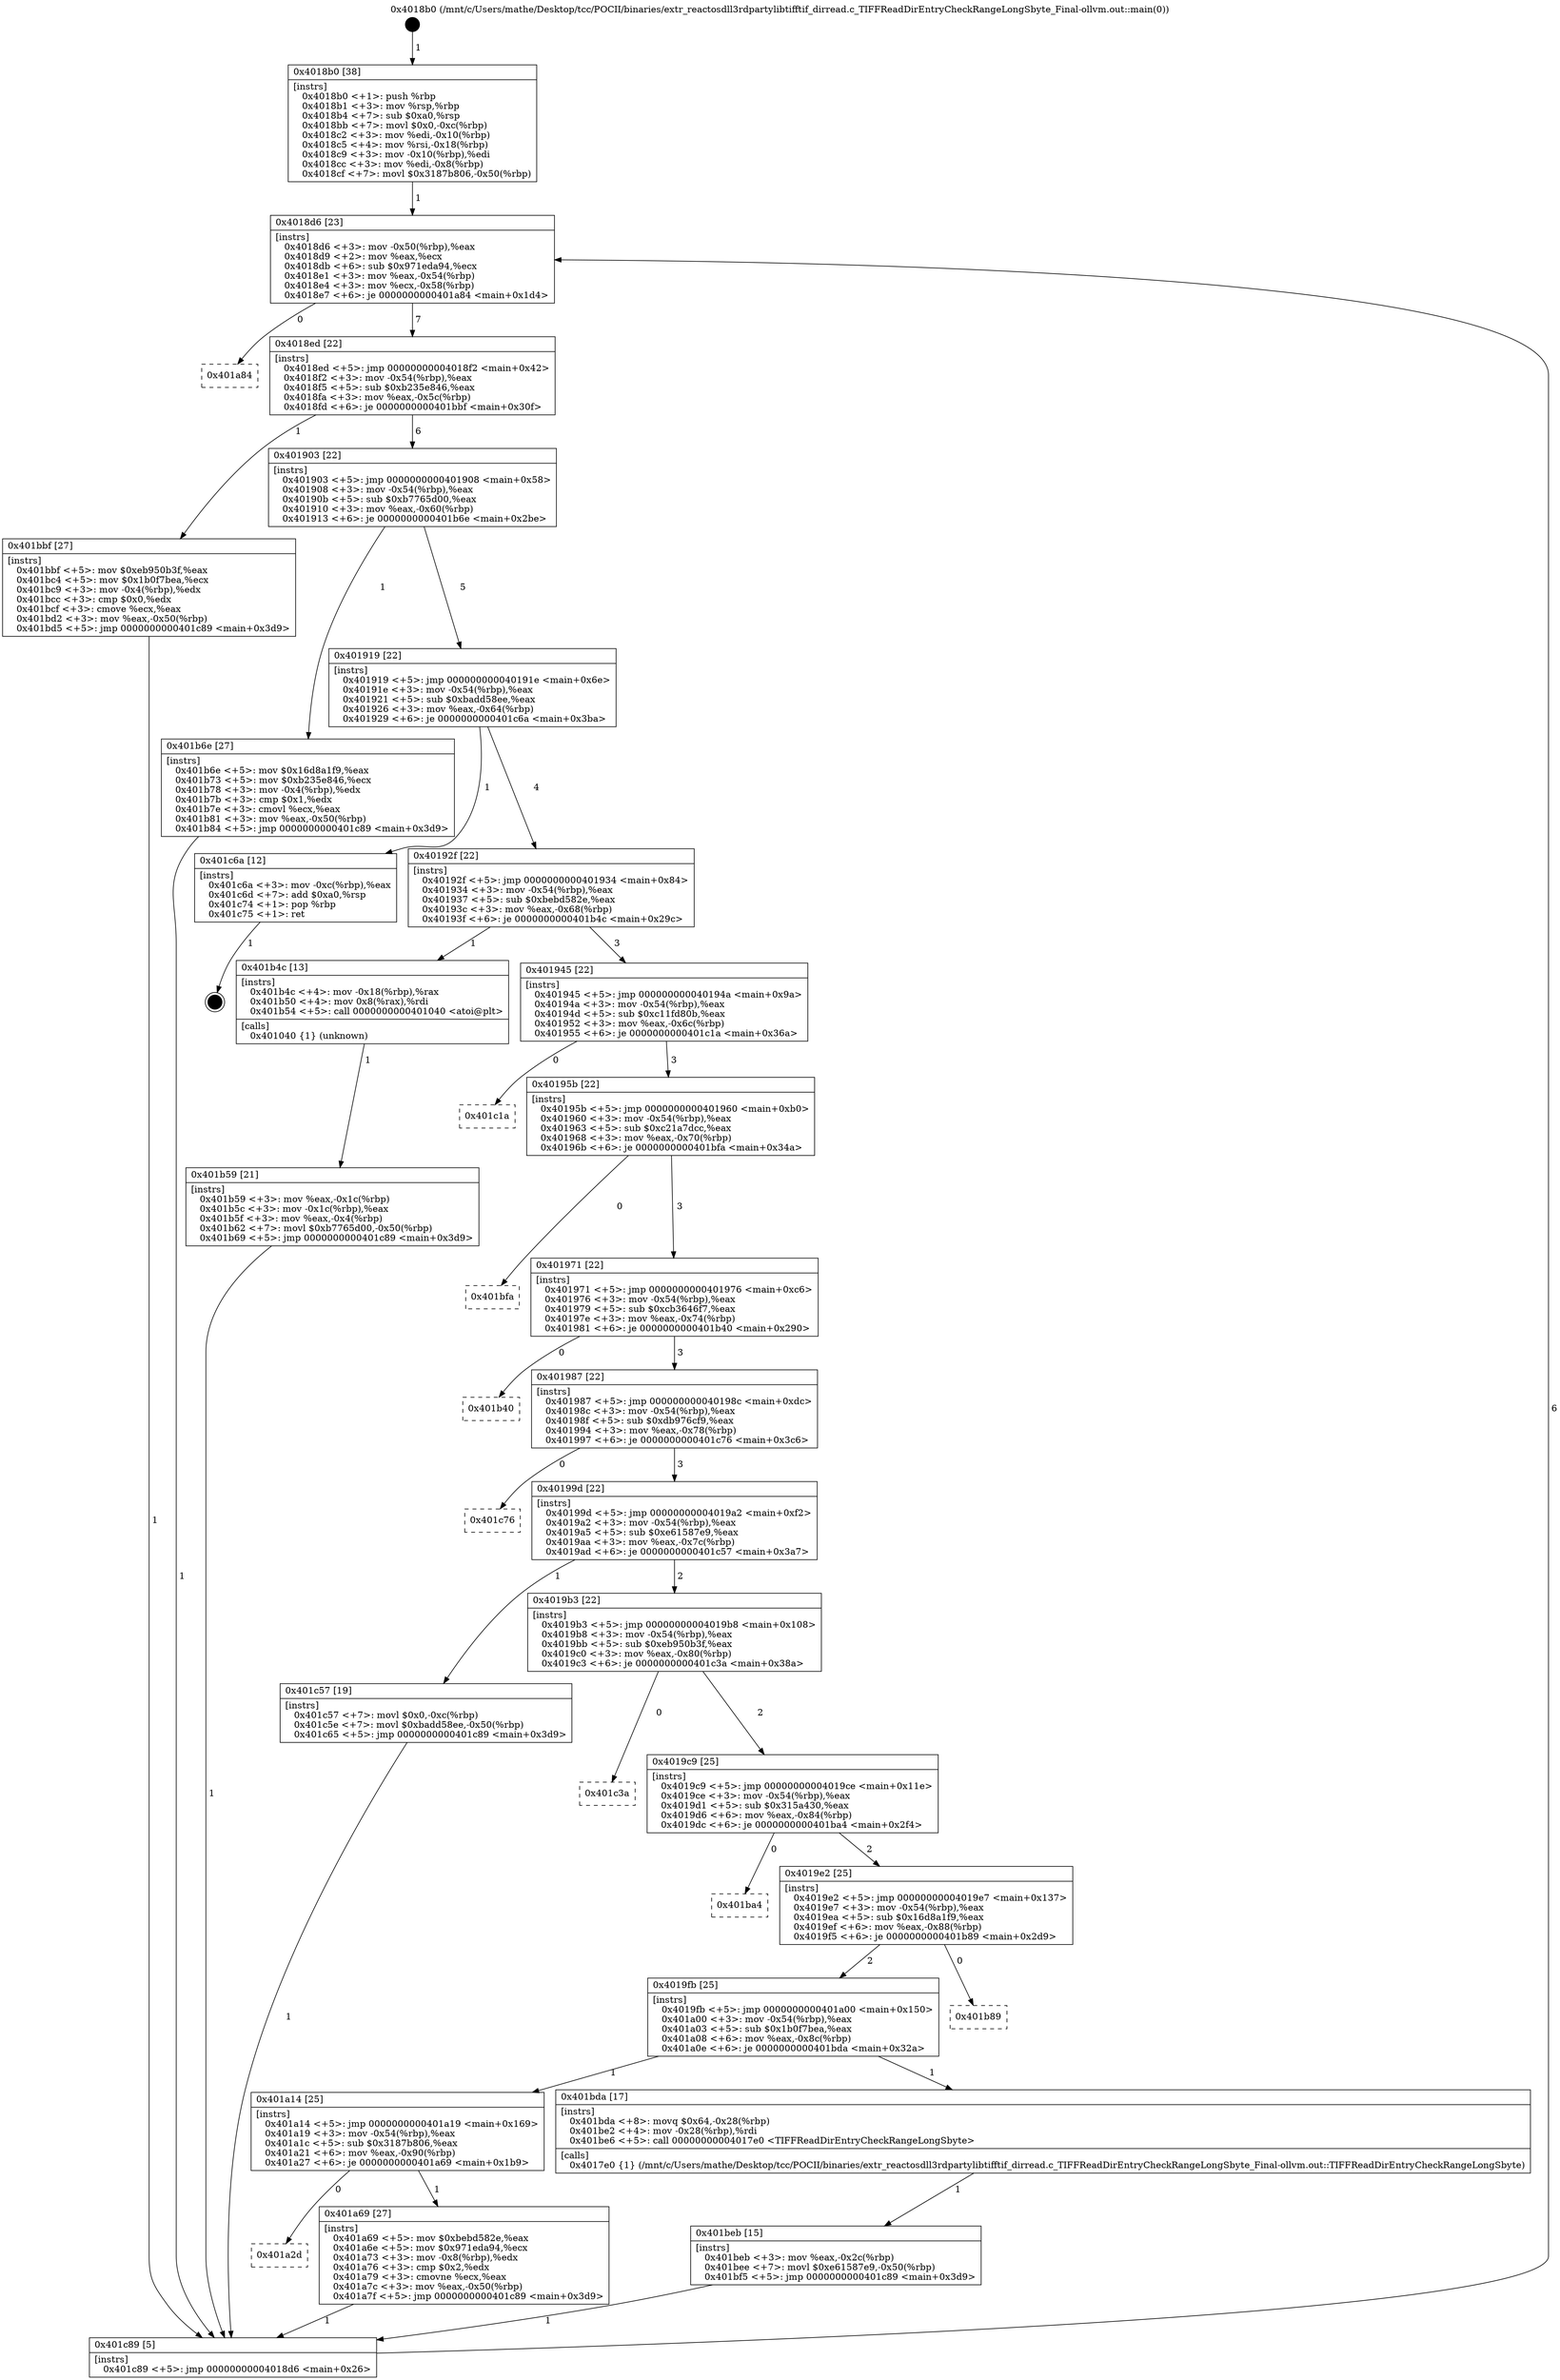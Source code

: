 digraph "0x4018b0" {
  label = "0x4018b0 (/mnt/c/Users/mathe/Desktop/tcc/POCII/binaries/extr_reactosdll3rdpartylibtifftif_dirread.c_TIFFReadDirEntryCheckRangeLongSbyte_Final-ollvm.out::main(0))"
  labelloc = "t"
  node[shape=record]

  Entry [label="",width=0.3,height=0.3,shape=circle,fillcolor=black,style=filled]
  "0x4018d6" [label="{
     0x4018d6 [23]\l
     | [instrs]\l
     &nbsp;&nbsp;0x4018d6 \<+3\>: mov -0x50(%rbp),%eax\l
     &nbsp;&nbsp;0x4018d9 \<+2\>: mov %eax,%ecx\l
     &nbsp;&nbsp;0x4018db \<+6\>: sub $0x971eda94,%ecx\l
     &nbsp;&nbsp;0x4018e1 \<+3\>: mov %eax,-0x54(%rbp)\l
     &nbsp;&nbsp;0x4018e4 \<+3\>: mov %ecx,-0x58(%rbp)\l
     &nbsp;&nbsp;0x4018e7 \<+6\>: je 0000000000401a84 \<main+0x1d4\>\l
  }"]
  "0x401a84" [label="{
     0x401a84\l
  }", style=dashed]
  "0x4018ed" [label="{
     0x4018ed [22]\l
     | [instrs]\l
     &nbsp;&nbsp;0x4018ed \<+5\>: jmp 00000000004018f2 \<main+0x42\>\l
     &nbsp;&nbsp;0x4018f2 \<+3\>: mov -0x54(%rbp),%eax\l
     &nbsp;&nbsp;0x4018f5 \<+5\>: sub $0xb235e846,%eax\l
     &nbsp;&nbsp;0x4018fa \<+3\>: mov %eax,-0x5c(%rbp)\l
     &nbsp;&nbsp;0x4018fd \<+6\>: je 0000000000401bbf \<main+0x30f\>\l
  }"]
  Exit [label="",width=0.3,height=0.3,shape=circle,fillcolor=black,style=filled,peripheries=2]
  "0x401bbf" [label="{
     0x401bbf [27]\l
     | [instrs]\l
     &nbsp;&nbsp;0x401bbf \<+5\>: mov $0xeb950b3f,%eax\l
     &nbsp;&nbsp;0x401bc4 \<+5\>: mov $0x1b0f7bea,%ecx\l
     &nbsp;&nbsp;0x401bc9 \<+3\>: mov -0x4(%rbp),%edx\l
     &nbsp;&nbsp;0x401bcc \<+3\>: cmp $0x0,%edx\l
     &nbsp;&nbsp;0x401bcf \<+3\>: cmove %ecx,%eax\l
     &nbsp;&nbsp;0x401bd2 \<+3\>: mov %eax,-0x50(%rbp)\l
     &nbsp;&nbsp;0x401bd5 \<+5\>: jmp 0000000000401c89 \<main+0x3d9\>\l
  }"]
  "0x401903" [label="{
     0x401903 [22]\l
     | [instrs]\l
     &nbsp;&nbsp;0x401903 \<+5\>: jmp 0000000000401908 \<main+0x58\>\l
     &nbsp;&nbsp;0x401908 \<+3\>: mov -0x54(%rbp),%eax\l
     &nbsp;&nbsp;0x40190b \<+5\>: sub $0xb7765d00,%eax\l
     &nbsp;&nbsp;0x401910 \<+3\>: mov %eax,-0x60(%rbp)\l
     &nbsp;&nbsp;0x401913 \<+6\>: je 0000000000401b6e \<main+0x2be\>\l
  }"]
  "0x401beb" [label="{
     0x401beb [15]\l
     | [instrs]\l
     &nbsp;&nbsp;0x401beb \<+3\>: mov %eax,-0x2c(%rbp)\l
     &nbsp;&nbsp;0x401bee \<+7\>: movl $0xe61587e9,-0x50(%rbp)\l
     &nbsp;&nbsp;0x401bf5 \<+5\>: jmp 0000000000401c89 \<main+0x3d9\>\l
  }"]
  "0x401b6e" [label="{
     0x401b6e [27]\l
     | [instrs]\l
     &nbsp;&nbsp;0x401b6e \<+5\>: mov $0x16d8a1f9,%eax\l
     &nbsp;&nbsp;0x401b73 \<+5\>: mov $0xb235e846,%ecx\l
     &nbsp;&nbsp;0x401b78 \<+3\>: mov -0x4(%rbp),%edx\l
     &nbsp;&nbsp;0x401b7b \<+3\>: cmp $0x1,%edx\l
     &nbsp;&nbsp;0x401b7e \<+3\>: cmovl %ecx,%eax\l
     &nbsp;&nbsp;0x401b81 \<+3\>: mov %eax,-0x50(%rbp)\l
     &nbsp;&nbsp;0x401b84 \<+5\>: jmp 0000000000401c89 \<main+0x3d9\>\l
  }"]
  "0x401919" [label="{
     0x401919 [22]\l
     | [instrs]\l
     &nbsp;&nbsp;0x401919 \<+5\>: jmp 000000000040191e \<main+0x6e\>\l
     &nbsp;&nbsp;0x40191e \<+3\>: mov -0x54(%rbp),%eax\l
     &nbsp;&nbsp;0x401921 \<+5\>: sub $0xbadd58ee,%eax\l
     &nbsp;&nbsp;0x401926 \<+3\>: mov %eax,-0x64(%rbp)\l
     &nbsp;&nbsp;0x401929 \<+6\>: je 0000000000401c6a \<main+0x3ba\>\l
  }"]
  "0x401b59" [label="{
     0x401b59 [21]\l
     | [instrs]\l
     &nbsp;&nbsp;0x401b59 \<+3\>: mov %eax,-0x1c(%rbp)\l
     &nbsp;&nbsp;0x401b5c \<+3\>: mov -0x1c(%rbp),%eax\l
     &nbsp;&nbsp;0x401b5f \<+3\>: mov %eax,-0x4(%rbp)\l
     &nbsp;&nbsp;0x401b62 \<+7\>: movl $0xb7765d00,-0x50(%rbp)\l
     &nbsp;&nbsp;0x401b69 \<+5\>: jmp 0000000000401c89 \<main+0x3d9\>\l
  }"]
  "0x401c6a" [label="{
     0x401c6a [12]\l
     | [instrs]\l
     &nbsp;&nbsp;0x401c6a \<+3\>: mov -0xc(%rbp),%eax\l
     &nbsp;&nbsp;0x401c6d \<+7\>: add $0xa0,%rsp\l
     &nbsp;&nbsp;0x401c74 \<+1\>: pop %rbp\l
     &nbsp;&nbsp;0x401c75 \<+1\>: ret\l
  }"]
  "0x40192f" [label="{
     0x40192f [22]\l
     | [instrs]\l
     &nbsp;&nbsp;0x40192f \<+5\>: jmp 0000000000401934 \<main+0x84\>\l
     &nbsp;&nbsp;0x401934 \<+3\>: mov -0x54(%rbp),%eax\l
     &nbsp;&nbsp;0x401937 \<+5\>: sub $0xbebd582e,%eax\l
     &nbsp;&nbsp;0x40193c \<+3\>: mov %eax,-0x68(%rbp)\l
     &nbsp;&nbsp;0x40193f \<+6\>: je 0000000000401b4c \<main+0x29c\>\l
  }"]
  "0x4018b0" [label="{
     0x4018b0 [38]\l
     | [instrs]\l
     &nbsp;&nbsp;0x4018b0 \<+1\>: push %rbp\l
     &nbsp;&nbsp;0x4018b1 \<+3\>: mov %rsp,%rbp\l
     &nbsp;&nbsp;0x4018b4 \<+7\>: sub $0xa0,%rsp\l
     &nbsp;&nbsp;0x4018bb \<+7\>: movl $0x0,-0xc(%rbp)\l
     &nbsp;&nbsp;0x4018c2 \<+3\>: mov %edi,-0x10(%rbp)\l
     &nbsp;&nbsp;0x4018c5 \<+4\>: mov %rsi,-0x18(%rbp)\l
     &nbsp;&nbsp;0x4018c9 \<+3\>: mov -0x10(%rbp),%edi\l
     &nbsp;&nbsp;0x4018cc \<+3\>: mov %edi,-0x8(%rbp)\l
     &nbsp;&nbsp;0x4018cf \<+7\>: movl $0x3187b806,-0x50(%rbp)\l
  }"]
  "0x401b4c" [label="{
     0x401b4c [13]\l
     | [instrs]\l
     &nbsp;&nbsp;0x401b4c \<+4\>: mov -0x18(%rbp),%rax\l
     &nbsp;&nbsp;0x401b50 \<+4\>: mov 0x8(%rax),%rdi\l
     &nbsp;&nbsp;0x401b54 \<+5\>: call 0000000000401040 \<atoi@plt\>\l
     | [calls]\l
     &nbsp;&nbsp;0x401040 \{1\} (unknown)\l
  }"]
  "0x401945" [label="{
     0x401945 [22]\l
     | [instrs]\l
     &nbsp;&nbsp;0x401945 \<+5\>: jmp 000000000040194a \<main+0x9a\>\l
     &nbsp;&nbsp;0x40194a \<+3\>: mov -0x54(%rbp),%eax\l
     &nbsp;&nbsp;0x40194d \<+5\>: sub $0xc11fd80b,%eax\l
     &nbsp;&nbsp;0x401952 \<+3\>: mov %eax,-0x6c(%rbp)\l
     &nbsp;&nbsp;0x401955 \<+6\>: je 0000000000401c1a \<main+0x36a\>\l
  }"]
  "0x401c89" [label="{
     0x401c89 [5]\l
     | [instrs]\l
     &nbsp;&nbsp;0x401c89 \<+5\>: jmp 00000000004018d6 \<main+0x26\>\l
  }"]
  "0x401c1a" [label="{
     0x401c1a\l
  }", style=dashed]
  "0x40195b" [label="{
     0x40195b [22]\l
     | [instrs]\l
     &nbsp;&nbsp;0x40195b \<+5\>: jmp 0000000000401960 \<main+0xb0\>\l
     &nbsp;&nbsp;0x401960 \<+3\>: mov -0x54(%rbp),%eax\l
     &nbsp;&nbsp;0x401963 \<+5\>: sub $0xc21a7dcc,%eax\l
     &nbsp;&nbsp;0x401968 \<+3\>: mov %eax,-0x70(%rbp)\l
     &nbsp;&nbsp;0x40196b \<+6\>: je 0000000000401bfa \<main+0x34a\>\l
  }"]
  "0x401a2d" [label="{
     0x401a2d\l
  }", style=dashed]
  "0x401bfa" [label="{
     0x401bfa\l
  }", style=dashed]
  "0x401971" [label="{
     0x401971 [22]\l
     | [instrs]\l
     &nbsp;&nbsp;0x401971 \<+5\>: jmp 0000000000401976 \<main+0xc6\>\l
     &nbsp;&nbsp;0x401976 \<+3\>: mov -0x54(%rbp),%eax\l
     &nbsp;&nbsp;0x401979 \<+5\>: sub $0xcb3646f7,%eax\l
     &nbsp;&nbsp;0x40197e \<+3\>: mov %eax,-0x74(%rbp)\l
     &nbsp;&nbsp;0x401981 \<+6\>: je 0000000000401b40 \<main+0x290\>\l
  }"]
  "0x401a69" [label="{
     0x401a69 [27]\l
     | [instrs]\l
     &nbsp;&nbsp;0x401a69 \<+5\>: mov $0xbebd582e,%eax\l
     &nbsp;&nbsp;0x401a6e \<+5\>: mov $0x971eda94,%ecx\l
     &nbsp;&nbsp;0x401a73 \<+3\>: mov -0x8(%rbp),%edx\l
     &nbsp;&nbsp;0x401a76 \<+3\>: cmp $0x2,%edx\l
     &nbsp;&nbsp;0x401a79 \<+3\>: cmovne %ecx,%eax\l
     &nbsp;&nbsp;0x401a7c \<+3\>: mov %eax,-0x50(%rbp)\l
     &nbsp;&nbsp;0x401a7f \<+5\>: jmp 0000000000401c89 \<main+0x3d9\>\l
  }"]
  "0x401b40" [label="{
     0x401b40\l
  }", style=dashed]
  "0x401987" [label="{
     0x401987 [22]\l
     | [instrs]\l
     &nbsp;&nbsp;0x401987 \<+5\>: jmp 000000000040198c \<main+0xdc\>\l
     &nbsp;&nbsp;0x40198c \<+3\>: mov -0x54(%rbp),%eax\l
     &nbsp;&nbsp;0x40198f \<+5\>: sub $0xdb976cf9,%eax\l
     &nbsp;&nbsp;0x401994 \<+3\>: mov %eax,-0x78(%rbp)\l
     &nbsp;&nbsp;0x401997 \<+6\>: je 0000000000401c76 \<main+0x3c6\>\l
  }"]
  "0x401a14" [label="{
     0x401a14 [25]\l
     | [instrs]\l
     &nbsp;&nbsp;0x401a14 \<+5\>: jmp 0000000000401a19 \<main+0x169\>\l
     &nbsp;&nbsp;0x401a19 \<+3\>: mov -0x54(%rbp),%eax\l
     &nbsp;&nbsp;0x401a1c \<+5\>: sub $0x3187b806,%eax\l
     &nbsp;&nbsp;0x401a21 \<+6\>: mov %eax,-0x90(%rbp)\l
     &nbsp;&nbsp;0x401a27 \<+6\>: je 0000000000401a69 \<main+0x1b9\>\l
  }"]
  "0x401c76" [label="{
     0x401c76\l
  }", style=dashed]
  "0x40199d" [label="{
     0x40199d [22]\l
     | [instrs]\l
     &nbsp;&nbsp;0x40199d \<+5\>: jmp 00000000004019a2 \<main+0xf2\>\l
     &nbsp;&nbsp;0x4019a2 \<+3\>: mov -0x54(%rbp),%eax\l
     &nbsp;&nbsp;0x4019a5 \<+5\>: sub $0xe61587e9,%eax\l
     &nbsp;&nbsp;0x4019aa \<+3\>: mov %eax,-0x7c(%rbp)\l
     &nbsp;&nbsp;0x4019ad \<+6\>: je 0000000000401c57 \<main+0x3a7\>\l
  }"]
  "0x401bda" [label="{
     0x401bda [17]\l
     | [instrs]\l
     &nbsp;&nbsp;0x401bda \<+8\>: movq $0x64,-0x28(%rbp)\l
     &nbsp;&nbsp;0x401be2 \<+4\>: mov -0x28(%rbp),%rdi\l
     &nbsp;&nbsp;0x401be6 \<+5\>: call 00000000004017e0 \<TIFFReadDirEntryCheckRangeLongSbyte\>\l
     | [calls]\l
     &nbsp;&nbsp;0x4017e0 \{1\} (/mnt/c/Users/mathe/Desktop/tcc/POCII/binaries/extr_reactosdll3rdpartylibtifftif_dirread.c_TIFFReadDirEntryCheckRangeLongSbyte_Final-ollvm.out::TIFFReadDirEntryCheckRangeLongSbyte)\l
  }"]
  "0x401c57" [label="{
     0x401c57 [19]\l
     | [instrs]\l
     &nbsp;&nbsp;0x401c57 \<+7\>: movl $0x0,-0xc(%rbp)\l
     &nbsp;&nbsp;0x401c5e \<+7\>: movl $0xbadd58ee,-0x50(%rbp)\l
     &nbsp;&nbsp;0x401c65 \<+5\>: jmp 0000000000401c89 \<main+0x3d9\>\l
  }"]
  "0x4019b3" [label="{
     0x4019b3 [22]\l
     | [instrs]\l
     &nbsp;&nbsp;0x4019b3 \<+5\>: jmp 00000000004019b8 \<main+0x108\>\l
     &nbsp;&nbsp;0x4019b8 \<+3\>: mov -0x54(%rbp),%eax\l
     &nbsp;&nbsp;0x4019bb \<+5\>: sub $0xeb950b3f,%eax\l
     &nbsp;&nbsp;0x4019c0 \<+3\>: mov %eax,-0x80(%rbp)\l
     &nbsp;&nbsp;0x4019c3 \<+6\>: je 0000000000401c3a \<main+0x38a\>\l
  }"]
  "0x4019fb" [label="{
     0x4019fb [25]\l
     | [instrs]\l
     &nbsp;&nbsp;0x4019fb \<+5\>: jmp 0000000000401a00 \<main+0x150\>\l
     &nbsp;&nbsp;0x401a00 \<+3\>: mov -0x54(%rbp),%eax\l
     &nbsp;&nbsp;0x401a03 \<+5\>: sub $0x1b0f7bea,%eax\l
     &nbsp;&nbsp;0x401a08 \<+6\>: mov %eax,-0x8c(%rbp)\l
     &nbsp;&nbsp;0x401a0e \<+6\>: je 0000000000401bda \<main+0x32a\>\l
  }"]
  "0x401c3a" [label="{
     0x401c3a\l
  }", style=dashed]
  "0x4019c9" [label="{
     0x4019c9 [25]\l
     | [instrs]\l
     &nbsp;&nbsp;0x4019c9 \<+5\>: jmp 00000000004019ce \<main+0x11e\>\l
     &nbsp;&nbsp;0x4019ce \<+3\>: mov -0x54(%rbp),%eax\l
     &nbsp;&nbsp;0x4019d1 \<+5\>: sub $0x315a430,%eax\l
     &nbsp;&nbsp;0x4019d6 \<+6\>: mov %eax,-0x84(%rbp)\l
     &nbsp;&nbsp;0x4019dc \<+6\>: je 0000000000401ba4 \<main+0x2f4\>\l
  }"]
  "0x401b89" [label="{
     0x401b89\l
  }", style=dashed]
  "0x401ba4" [label="{
     0x401ba4\l
  }", style=dashed]
  "0x4019e2" [label="{
     0x4019e2 [25]\l
     | [instrs]\l
     &nbsp;&nbsp;0x4019e2 \<+5\>: jmp 00000000004019e7 \<main+0x137\>\l
     &nbsp;&nbsp;0x4019e7 \<+3\>: mov -0x54(%rbp),%eax\l
     &nbsp;&nbsp;0x4019ea \<+5\>: sub $0x16d8a1f9,%eax\l
     &nbsp;&nbsp;0x4019ef \<+6\>: mov %eax,-0x88(%rbp)\l
     &nbsp;&nbsp;0x4019f5 \<+6\>: je 0000000000401b89 \<main+0x2d9\>\l
  }"]
  Entry -> "0x4018b0" [label=" 1"]
  "0x4018d6" -> "0x401a84" [label=" 0"]
  "0x4018d6" -> "0x4018ed" [label=" 7"]
  "0x401c6a" -> Exit [label=" 1"]
  "0x4018ed" -> "0x401bbf" [label=" 1"]
  "0x4018ed" -> "0x401903" [label=" 6"]
  "0x401c57" -> "0x401c89" [label=" 1"]
  "0x401903" -> "0x401b6e" [label=" 1"]
  "0x401903" -> "0x401919" [label=" 5"]
  "0x401beb" -> "0x401c89" [label=" 1"]
  "0x401919" -> "0x401c6a" [label=" 1"]
  "0x401919" -> "0x40192f" [label=" 4"]
  "0x401bda" -> "0x401beb" [label=" 1"]
  "0x40192f" -> "0x401b4c" [label=" 1"]
  "0x40192f" -> "0x401945" [label=" 3"]
  "0x401bbf" -> "0x401c89" [label=" 1"]
  "0x401945" -> "0x401c1a" [label=" 0"]
  "0x401945" -> "0x40195b" [label=" 3"]
  "0x401b6e" -> "0x401c89" [label=" 1"]
  "0x40195b" -> "0x401bfa" [label=" 0"]
  "0x40195b" -> "0x401971" [label=" 3"]
  "0x401b59" -> "0x401c89" [label=" 1"]
  "0x401971" -> "0x401b40" [label=" 0"]
  "0x401971" -> "0x401987" [label=" 3"]
  "0x401b4c" -> "0x401b59" [label=" 1"]
  "0x401987" -> "0x401c76" [label=" 0"]
  "0x401987" -> "0x40199d" [label=" 3"]
  "0x4018b0" -> "0x4018d6" [label=" 1"]
  "0x40199d" -> "0x401c57" [label=" 1"]
  "0x40199d" -> "0x4019b3" [label=" 2"]
  "0x401a69" -> "0x401c89" [label=" 1"]
  "0x4019b3" -> "0x401c3a" [label=" 0"]
  "0x4019b3" -> "0x4019c9" [label=" 2"]
  "0x401a14" -> "0x401a69" [label=" 1"]
  "0x4019c9" -> "0x401ba4" [label=" 0"]
  "0x4019c9" -> "0x4019e2" [label=" 2"]
  "0x401c89" -> "0x4018d6" [label=" 6"]
  "0x4019e2" -> "0x401b89" [label=" 0"]
  "0x4019e2" -> "0x4019fb" [label=" 2"]
  "0x401a14" -> "0x401a2d" [label=" 0"]
  "0x4019fb" -> "0x401bda" [label=" 1"]
  "0x4019fb" -> "0x401a14" [label=" 1"]
}
